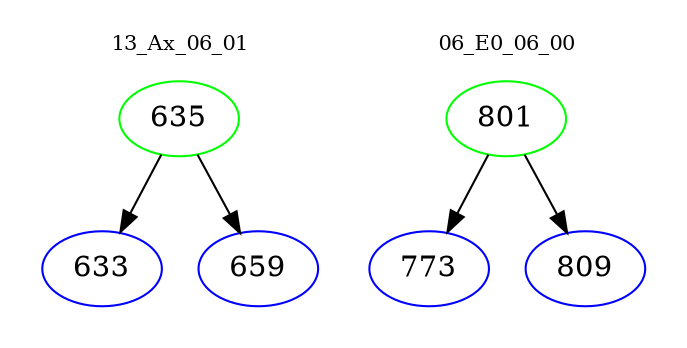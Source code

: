 digraph{
subgraph cluster_0 {
color = white
label = "13_Ax_06_01";
fontsize=10;
T0_635 [label="635", color="green"]
T0_635 -> T0_633 [color="black"]
T0_633 [label="633", color="blue"]
T0_635 -> T0_659 [color="black"]
T0_659 [label="659", color="blue"]
}
subgraph cluster_1 {
color = white
label = "06_E0_06_00";
fontsize=10;
T1_801 [label="801", color="green"]
T1_801 -> T1_773 [color="black"]
T1_773 [label="773", color="blue"]
T1_801 -> T1_809 [color="black"]
T1_809 [label="809", color="blue"]
}
}
